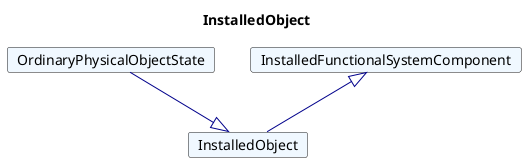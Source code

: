 @startuml
Title InstalledObject 

Card InstalledObject #F0F8FF [
InstalledObject
]
Card OrdinaryPhysicalObjectState #F0F8FF [
OrdinaryPhysicalObjectState
]
OrdinaryPhysicalObjectState --|> InstalledObject  #00008B 
Card InstalledFunctionalSystemComponent #F0F8FF [
InstalledFunctionalSystemComponent
]
InstalledFunctionalSystemComponent <|-- InstalledObject  #00008B 
@enduml